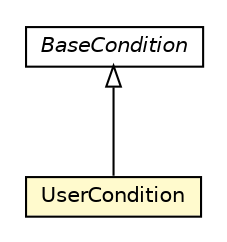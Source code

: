 #!/usr/local/bin/dot
#
# Class diagram 
# Generated by UMLGraph version 5.1 (http://www.umlgraph.org/)
#

digraph G {
	edge [fontname="Helvetica",fontsize=10,labelfontname="Helvetica",labelfontsize=10];
	node [fontname="Helvetica",fontsize=10,shape=plaintext];
	nodesep=0.25;
	ranksep=0.5;
	// cn.edu.uestc.acmicpc.db.condition.impl.UserCondition
	c2662 [label=<<table title="cn.edu.uestc.acmicpc.db.condition.impl.UserCondition" border="0" cellborder="1" cellspacing="0" cellpadding="2" port="p" bgcolor="lemonChiffon" href="./UserCondition.html">
		<tr><td><table border="0" cellspacing="0" cellpadding="1">
<tr><td align="center" balign="center"> UserCondition </td></tr>
		</table></td></tr>
		</table>>, fontname="Helvetica", fontcolor="black", fontsize=10.0];
	// cn.edu.uestc.acmicpc.db.condition.base.BaseCondition
	c2689 [label=<<table title="cn.edu.uestc.acmicpc.db.condition.base.BaseCondition" border="0" cellborder="1" cellspacing="0" cellpadding="2" port="p" href="../base/BaseCondition.html">
		<tr><td><table border="0" cellspacing="0" cellpadding="1">
<tr><td align="center" balign="center"><font face="Helvetica-Oblique"> BaseCondition </font></td></tr>
		</table></td></tr>
		</table>>, fontname="Helvetica", fontcolor="black", fontsize=10.0];
	//cn.edu.uestc.acmicpc.db.condition.impl.UserCondition extends cn.edu.uestc.acmicpc.db.condition.base.BaseCondition
	c2689:p -> c2662:p [dir=back,arrowtail=empty];
}

